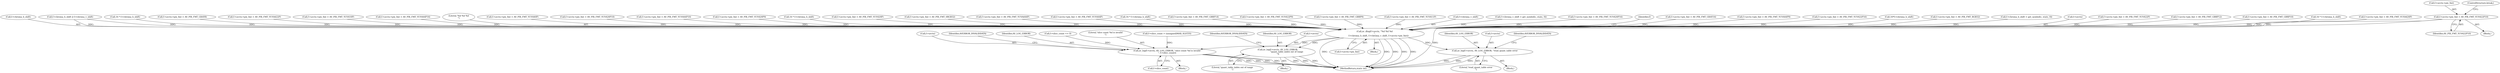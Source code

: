 digraph "0_FFmpeg_547d690d676064069d44703a1917e0dab7e33445@pointer" {
"1000562" [label="(Call,f->avctx->pix_fmt = AV_PIX_FMT_YUV422P10)"];
"1000759" [label="(Call,av_dlog(f->avctx, \"%d %d %d\n\",\n            f->chroma_h_shift, f->chroma_v_shift, f->avctx->pix_fmt))"];
"1000794" [label="(Call,av_log(f->avctx, AV_LOG_ERROR, \"read_quant_table error\n\"))"];
"1000900" [label="(Call,av_log(f->avctx, AV_LOG_ERROR, \"slice count %d is invalid\n\", f->slice_count))"];
"1001160" [label="(Call,av_log(f->avctx, AV_LOG_ERROR,\n                           \"quant_table_index out of range\n\"))"];
"1000705" [label="(Call,f->avctx->pix_fmt = AV_PIX_FMT_GBRP12)"];
"1000689" [label="(Call,f->avctx->pix_fmt = AV_PIX_FMT_GBRP10)"];
"1000328" [label="(Call,16 * f->chroma_h_shift)"];
"1000445" [label="(Call,f->avctx->pix_fmt = AV_PIX_FMT_YUVA420P)"];
"1000764" [label="(Call,f->chroma_h_shift)"];
"1000648" [label="(Call,f->chroma_h_shift || f->chroma_v_shift)"];
"1000593" [label="(Call,16 * f->chroma_h_shift)"];
"1000568" [label="(Identifier,AV_PIX_FMT_YUV422P10)"];
"1000296" [label="(Call,f->avctx->pix_fmt = AV_PIX_FMT_GRAY8)"];
"1000436" [label="(Call,f->avctx->pix_fmt = AV_PIX_FMT_YUVA422P)"];
"1000383" [label="(Call,f->avctx->pix_fmt = AV_PIX_FMT_YUV410P)"];
"1000603" [label="(Call,f->avctx->pix_fmt = AV_PIX_FMT_YUV444P16)"];
"1000763" [label="(Literal,\"%d %d %d\n\")"];
"1000798" [label="(Identifier,AV_LOG_ERROR)"];
"1001159" [label="(Block,)"];
"1001161" [label="(Call,f->avctx)"];
"1000562" [label="(Call,f->avctx->pix_fmt = AV_PIX_FMT_YUV422P10)"];
"1000563" [label="(Call,f->avctx->pix_fmt)"];
"1000347" [label="(Call,f->avctx->pix_fmt = AV_PIX_FMT_YUV440P)"];
"1000571" [label="(Call,f->avctx->pix_fmt = AV_PIX_FMT_YUV420P10)"];
"1000553" [label="(Call,f->avctx->pix_fmt = AV_PIX_FMT_YUV444P10)"];
"1000508" [label="(Call,f->avctx->pix_fmt = AV_PIX_FMT_YUV420P9)"];
"1000480" [label="(Call,16 * f->chroma_h_shift)"];
"1000365" [label="(Call,f->avctx->pix_fmt = AV_PIX_FMT_YUV420P)"];
"1000795" [label="(Call,f->avctx)"];
"1000569" [label="(ControlStructure,break;)"];
"1001167" [label="(Identifier,AVERROR_INVALIDDATA)"];
"1000741" [label="(Call,f->avctx->pix_fmt = AV_PIX_FMT_0RGB32)"];
"1000427" [label="(Call,f->avctx->pix_fmt = AV_PIX_FMT_YUVA444P)"];
"1000338" [label="(Call,f->avctx->pix_fmt = AV_PIX_FMT_YUV444P)"];
"1000906" [label="(Call,f->slice_count)"];
"1000543" [label="(Call,16 * f->chroma_h_shift)"];
"1000551" [label="(Block,)"];
"1000904" [label="(Identifier,AV_LOG_ERROR)"];
"1000900" [label="(Call,av_log(f->avctx, AV_LOG_ERROR, \"slice count %d is invalid\n\", f->slice_count))"];
"1000721" [label="(Call,f->avctx->pix_fmt = AV_PIX_FMT_GBRP14)"];
"1000499" [label="(Call,f->avctx->pix_fmt = AV_PIX_FMT_YUV422P9)"];
"1000673" [label="(Call,f->avctx->pix_fmt = AV_PIX_FMT_GBRP9)"];
"1000374" [label="(Call,f->avctx->pix_fmt = AV_PIX_FMT_YUV411P)"];
"1000767" [label="(Call,f->chroma_v_shift)"];
"1000794" [label="(Call,av_log(f->avctx, AV_LOG_ERROR, \"read_quant_table error\n\"))"];
"1000894" [label="(Call,f->slice_count <= 0)"];
"1000246" [label="(Call,f->chroma_v_shift = get_symbol(c, state, 0))"];
"1000621" [label="(Call,f->avctx->pix_fmt = AV_PIX_FMT_YUV420P16)"];
"1000799" [label="(Literal,\"read_quant_table error\n\")"];
"1000801" [label="(Identifier,AVERROR_INVALIDDATA)"];
"1000905" [label="(Literal,\"slice count %d is invalid\n\")"];
"1000887" [label="(Call,f->slice_count > (unsigned)MAX_SLICES)"];
"1000899" [label="(Block,)"];
"1000778" [label="(Identifier,f)"];
"1000304" [label="(Call,f->avctx->pix_fmt = AV_PIX_FMT_GRAY16)"];
"1000770" [label="(Call,f->avctx->pix_fmt)"];
"1000490" [label="(Call,f->avctx->pix_fmt = AV_PIX_FMT_YUV444P9)"];
"1000901" [label="(Call,f->avctx)"];
"1000612" [label="(Call,f->avctx->pix_fmt = AV_PIX_FMT_YUV422P16)"];
"1001164" [label="(Identifier,AV_LOG_ERROR)"];
"1000417" [label="(Call,16*f->chroma_h_shift)"];
"1000104" [label="(Block,)"];
"1000733" [label="(Call,f->avctx->pix_fmt = AV_PIX_FMT_RGB32)"];
"1001241" [label="(MethodReturn,static int)"];
"1000238" [label="(Call,f->chroma_h_shift = get_symbol(c, state, 0))"];
"1000760" [label="(Call,f->avctx)"];
"1000356" [label="(Call,f->avctx->pix_fmt = AV_PIX_FMT_YUV422P)"];
"1001160" [label="(Call,av_log(f->avctx, AV_LOG_ERROR,\n                           \"quant_table_index out of range\n\"))"];
"1001165" [label="(Literal,\"quant_table_index out of range\n\")"];
"1000910" [label="(Identifier,AVERROR_INVALIDDATA)"];
"1000793" [label="(Block,)"];
"1000759" [label="(Call,av_dlog(f->avctx, \"%d %d %d\n\",\n            f->chroma_h_shift, f->chroma_v_shift, f->avctx->pix_fmt))"];
"1000562" -> "1000551"  [label="AST: "];
"1000562" -> "1000568"  [label="CFG: "];
"1000563" -> "1000562"  [label="AST: "];
"1000568" -> "1000562"  [label="AST: "];
"1000569" -> "1000562"  [label="CFG: "];
"1000562" -> "1001241"  [label="DDG: "];
"1000562" -> "1000759"  [label="DDG: "];
"1000759" -> "1000104"  [label="AST: "];
"1000759" -> "1000770"  [label="CFG: "];
"1000760" -> "1000759"  [label="AST: "];
"1000763" -> "1000759"  [label="AST: "];
"1000764" -> "1000759"  [label="AST: "];
"1000767" -> "1000759"  [label="AST: "];
"1000770" -> "1000759"  [label="AST: "];
"1000778" -> "1000759"  [label="CFG: "];
"1000759" -> "1001241"  [label="DDG: "];
"1000759" -> "1001241"  [label="DDG: "];
"1000759" -> "1001241"  [label="DDG: "];
"1000759" -> "1001241"  [label="DDG: "];
"1000759" -> "1001241"  [label="DDG: "];
"1000328" -> "1000759"  [label="DDG: "];
"1000648" -> "1000759"  [label="DDG: "];
"1000648" -> "1000759"  [label="DDG: "];
"1000543" -> "1000759"  [label="DDG: "];
"1000417" -> "1000759"  [label="DDG: "];
"1000480" -> "1000759"  [label="DDG: "];
"1000593" -> "1000759"  [label="DDG: "];
"1000238" -> "1000759"  [label="DDG: "];
"1000246" -> "1000759"  [label="DDG: "];
"1000338" -> "1000759"  [label="DDG: "];
"1000621" -> "1000759"  [label="DDG: "];
"1000374" -> "1000759"  [label="DDG: "];
"1000733" -> "1000759"  [label="DDG: "];
"1000383" -> "1000759"  [label="DDG: "];
"1000356" -> "1000759"  [label="DDG: "];
"1000304" -> "1000759"  [label="DDG: "];
"1000347" -> "1000759"  [label="DDG: "];
"1000705" -> "1000759"  [label="DDG: "];
"1000296" -> "1000759"  [label="DDG: "];
"1000721" -> "1000759"  [label="DDG: "];
"1000741" -> "1000759"  [label="DDG: "];
"1000427" -> "1000759"  [label="DDG: "];
"1000436" -> "1000759"  [label="DDG: "];
"1000508" -> "1000759"  [label="DDG: "];
"1000689" -> "1000759"  [label="DDG: "];
"1000612" -> "1000759"  [label="DDG: "];
"1000553" -> "1000759"  [label="DDG: "];
"1000445" -> "1000759"  [label="DDG: "];
"1000673" -> "1000759"  [label="DDG: "];
"1000603" -> "1000759"  [label="DDG: "];
"1000490" -> "1000759"  [label="DDG: "];
"1000499" -> "1000759"  [label="DDG: "];
"1000365" -> "1000759"  [label="DDG: "];
"1000571" -> "1000759"  [label="DDG: "];
"1000759" -> "1000794"  [label="DDG: "];
"1000759" -> "1000900"  [label="DDG: "];
"1000759" -> "1001160"  [label="DDG: "];
"1000794" -> "1000793"  [label="AST: "];
"1000794" -> "1000799"  [label="CFG: "];
"1000795" -> "1000794"  [label="AST: "];
"1000798" -> "1000794"  [label="AST: "];
"1000799" -> "1000794"  [label="AST: "];
"1000801" -> "1000794"  [label="CFG: "];
"1000794" -> "1001241"  [label="DDG: "];
"1000794" -> "1001241"  [label="DDG: "];
"1000794" -> "1001241"  [label="DDG: "];
"1000900" -> "1000899"  [label="AST: "];
"1000900" -> "1000906"  [label="CFG: "];
"1000901" -> "1000900"  [label="AST: "];
"1000904" -> "1000900"  [label="AST: "];
"1000905" -> "1000900"  [label="AST: "];
"1000906" -> "1000900"  [label="AST: "];
"1000910" -> "1000900"  [label="CFG: "];
"1000900" -> "1001241"  [label="DDG: "];
"1000900" -> "1001241"  [label="DDG: "];
"1000900" -> "1001241"  [label="DDG: "];
"1000900" -> "1001241"  [label="DDG: "];
"1000894" -> "1000900"  [label="DDG: "];
"1000887" -> "1000900"  [label="DDG: "];
"1001160" -> "1001159"  [label="AST: "];
"1001160" -> "1001165"  [label="CFG: "];
"1001161" -> "1001160"  [label="AST: "];
"1001164" -> "1001160"  [label="AST: "];
"1001165" -> "1001160"  [label="AST: "];
"1001167" -> "1001160"  [label="CFG: "];
"1001160" -> "1001241"  [label="DDG: "];
"1001160" -> "1001241"  [label="DDG: "];
"1001160" -> "1001241"  [label="DDG: "];
}
